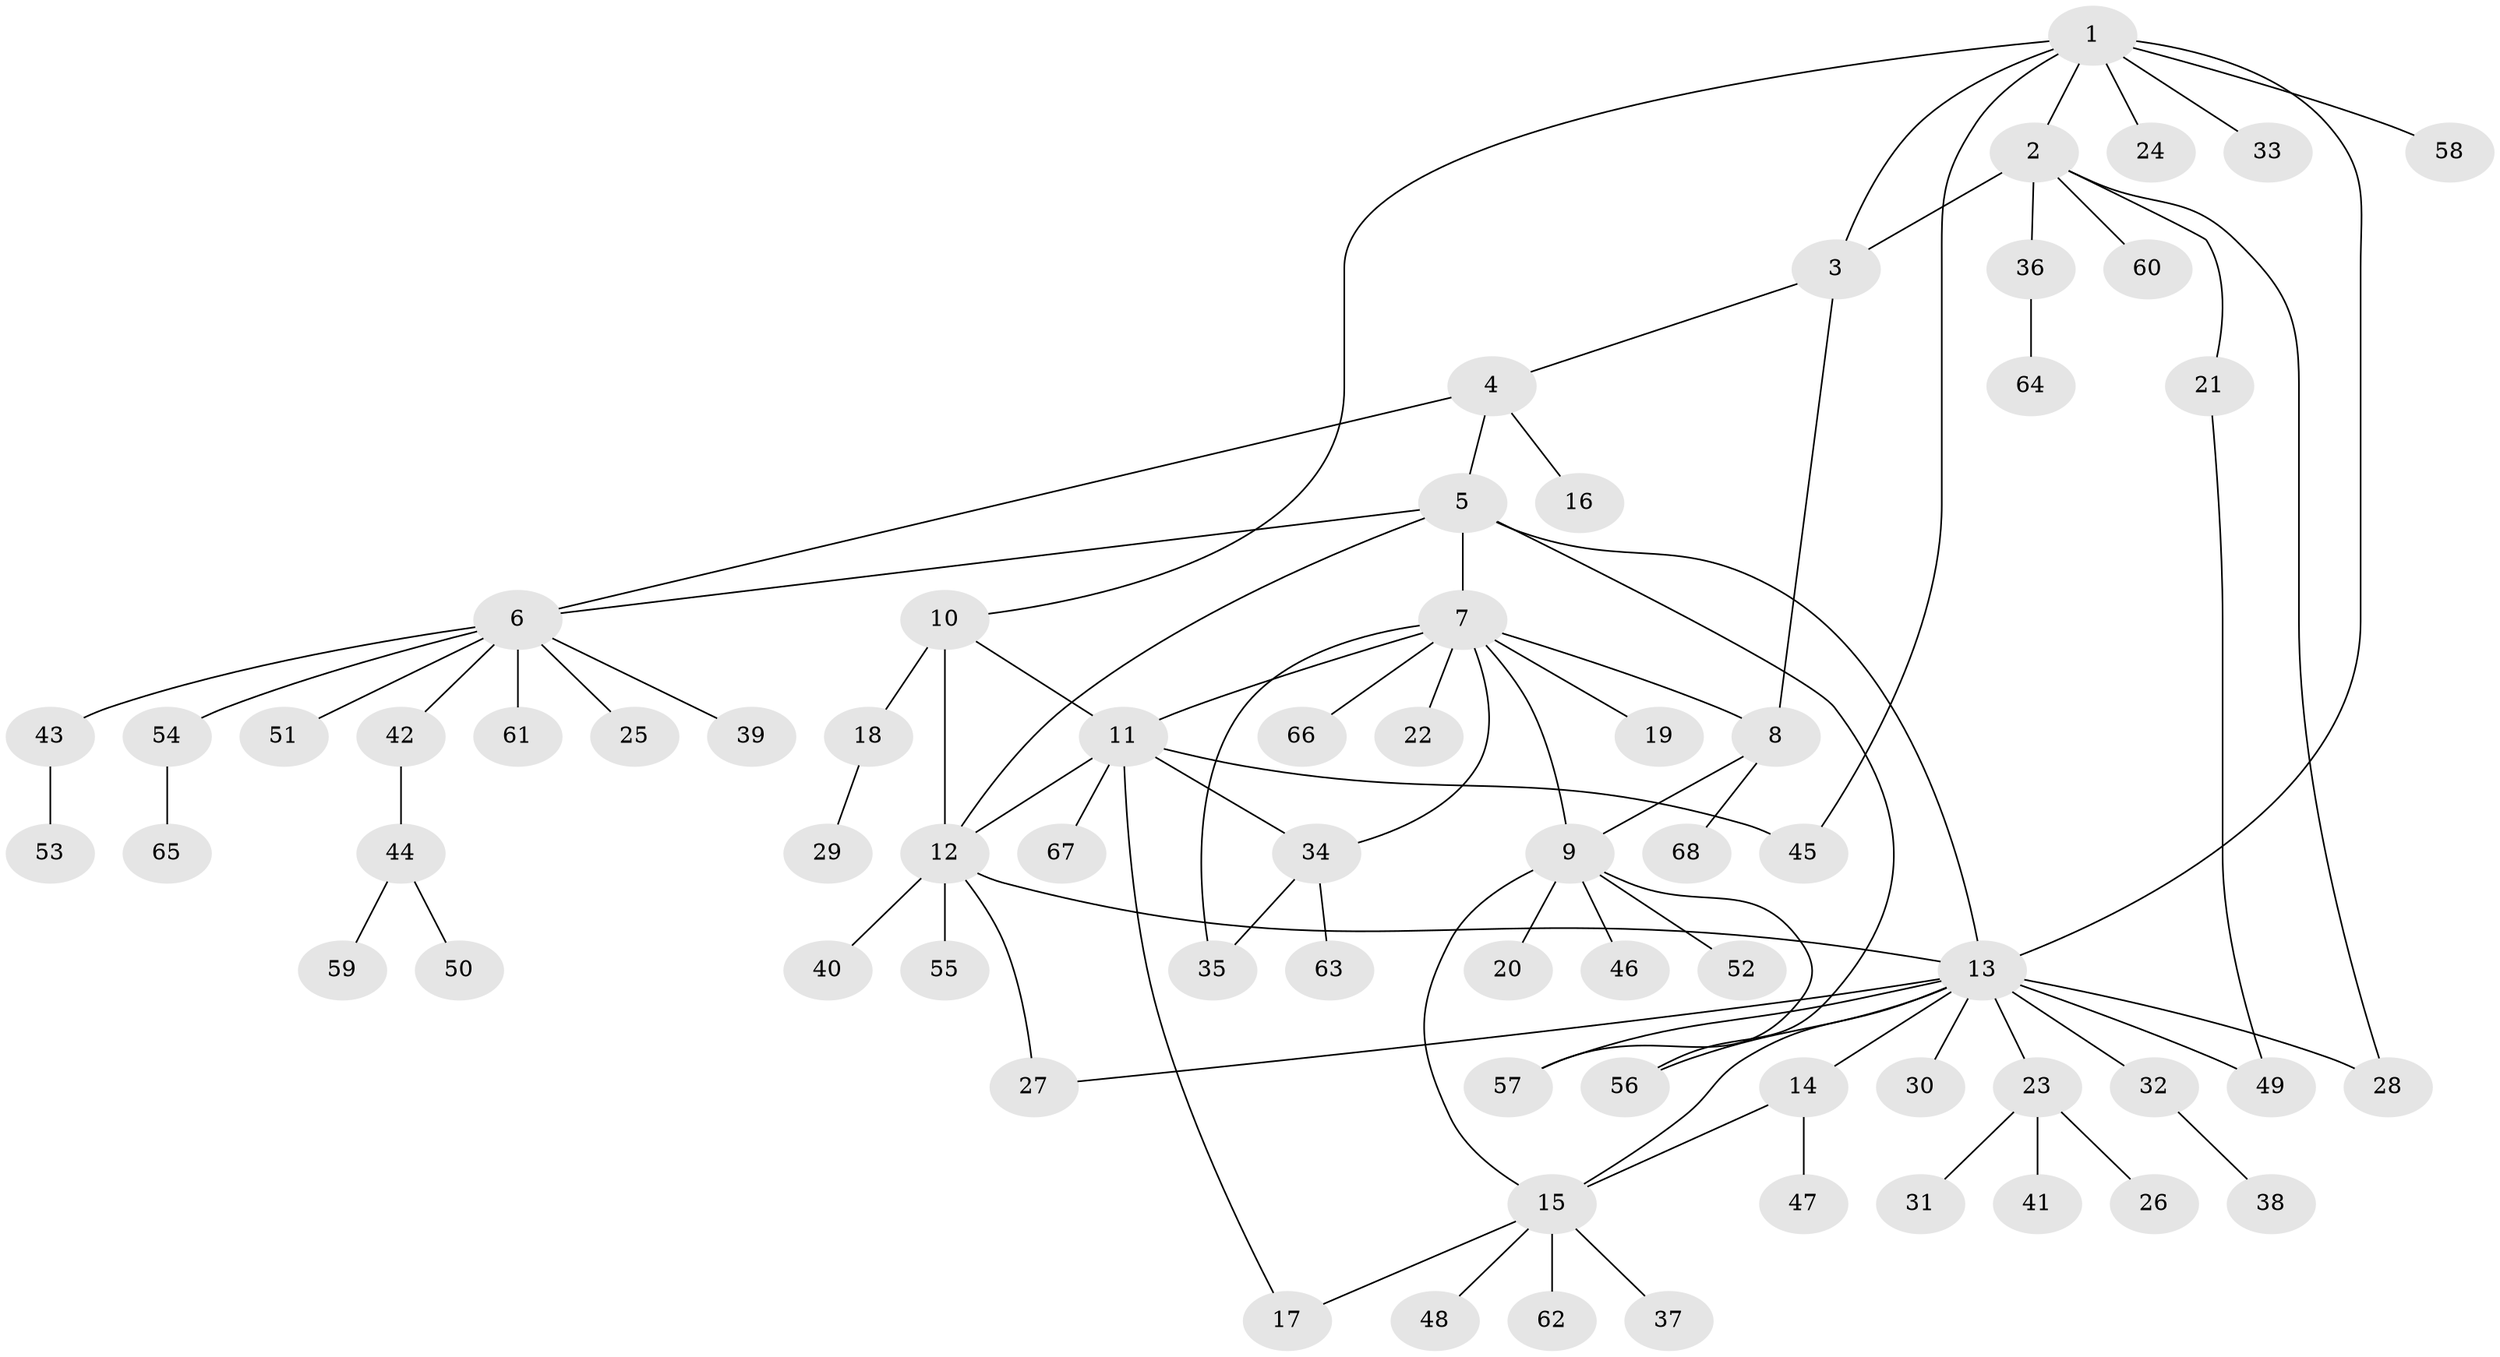 // Generated by graph-tools (version 1.1) at 2025/16/03/09/25 04:16:10]
// undirected, 68 vertices, 87 edges
graph export_dot {
graph [start="1"]
  node [color=gray90,style=filled];
  1;
  2;
  3;
  4;
  5;
  6;
  7;
  8;
  9;
  10;
  11;
  12;
  13;
  14;
  15;
  16;
  17;
  18;
  19;
  20;
  21;
  22;
  23;
  24;
  25;
  26;
  27;
  28;
  29;
  30;
  31;
  32;
  33;
  34;
  35;
  36;
  37;
  38;
  39;
  40;
  41;
  42;
  43;
  44;
  45;
  46;
  47;
  48;
  49;
  50;
  51;
  52;
  53;
  54;
  55;
  56;
  57;
  58;
  59;
  60;
  61;
  62;
  63;
  64;
  65;
  66;
  67;
  68;
  1 -- 2;
  1 -- 3;
  1 -- 10;
  1 -- 13;
  1 -- 24;
  1 -- 33;
  1 -- 45;
  1 -- 58;
  2 -- 3;
  2 -- 21;
  2 -- 28;
  2 -- 36;
  2 -- 60;
  3 -- 4;
  3 -- 8;
  4 -- 5;
  4 -- 6;
  4 -- 16;
  5 -- 6;
  5 -- 7;
  5 -- 12;
  5 -- 13;
  5 -- 56;
  6 -- 25;
  6 -- 39;
  6 -- 42;
  6 -- 43;
  6 -- 51;
  6 -- 54;
  6 -- 61;
  7 -- 8;
  7 -- 9;
  7 -- 11;
  7 -- 19;
  7 -- 22;
  7 -- 34;
  7 -- 35;
  7 -- 66;
  8 -- 9;
  8 -- 68;
  9 -- 15;
  9 -- 20;
  9 -- 46;
  9 -- 52;
  9 -- 57;
  10 -- 11;
  10 -- 12;
  10 -- 18;
  11 -- 12;
  11 -- 17;
  11 -- 34;
  11 -- 45;
  11 -- 67;
  12 -- 13;
  12 -- 27;
  12 -- 40;
  12 -- 55;
  13 -- 14;
  13 -- 15;
  13 -- 23;
  13 -- 27;
  13 -- 28;
  13 -- 30;
  13 -- 32;
  13 -- 49;
  13 -- 56;
  13 -- 57;
  14 -- 15;
  14 -- 47;
  15 -- 17;
  15 -- 37;
  15 -- 48;
  15 -- 62;
  18 -- 29;
  21 -- 49;
  23 -- 26;
  23 -- 31;
  23 -- 41;
  32 -- 38;
  34 -- 35;
  34 -- 63;
  36 -- 64;
  42 -- 44;
  43 -- 53;
  44 -- 50;
  44 -- 59;
  54 -- 65;
}
